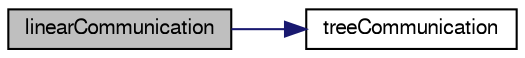 digraph "linearCommunication"
{
  bgcolor="transparent";
  edge [fontname="FreeSans",fontsize="10",labelfontname="FreeSans",labelfontsize="10"];
  node [fontname="FreeSans",fontsize="10",shape=record];
  rankdir="LR";
  Node15632 [label="linearCommunication",height=0.2,width=0.4,color="black", fillcolor="grey75", style="filled", fontcolor="black"];
  Node15632 -> Node15633 [color="midnightblue",fontsize="10",style="solid",fontname="FreeSans"];
  Node15633 [label="treeCommunication",height=0.2,width=0.4,color="black",URL="$a26270.html#afaa38d3b4ac099268cc3081da637d147",tooltip="Communication schedule for tree all-to-master (proc 0) "];
}
